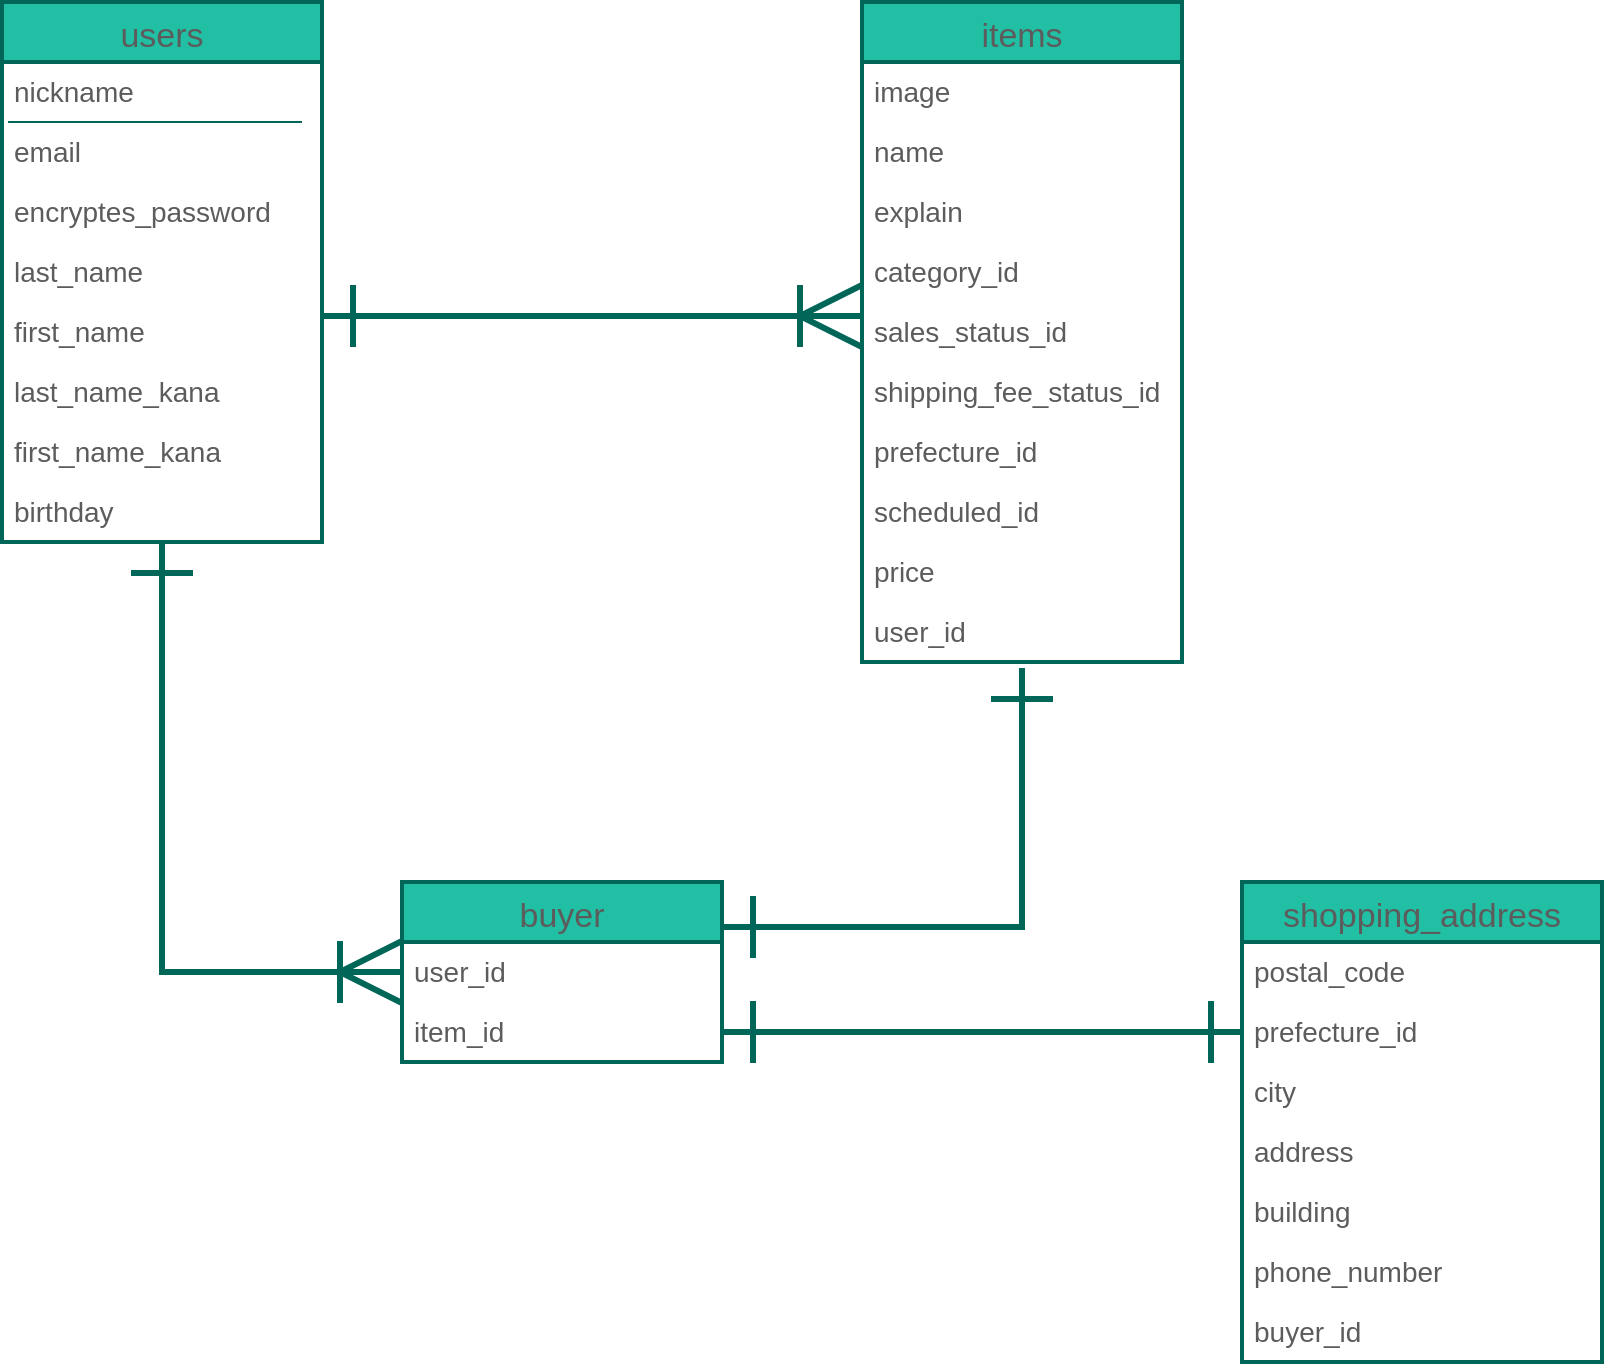 <mxfile version="13.6.5">
    <diagram id="hnDMa7rL5B8g81dS-eJc" name="ページ1">
        <mxGraphModel dx="1926" dy="1933" grid="1" gridSize="10" guides="1" tooltips="1" connect="1" arrows="1" fold="1" page="1" pageScale="1" pageWidth="827" pageHeight="1169" background="#ffffff" math="0" shadow="0">
            <root>
                <mxCell id="0"/>
                <mxCell id="1" parent="0"/>
                <mxCell id="81" style="edgeStyle=orthogonalEdgeStyle;rounded=0;orthogonalLoop=1;jettySize=auto;html=1;fontColor=#5C5C5C;endArrow=ERoneToMany;endFill=0;strokeWidth=3;targetPerimeterSpacing=0;endSize=27;fillColor=#21C0A5;strokeColor=#006658;startArrow=ERone;startFill=0;startSize=27;entryX=0;entryY=0.5;entryDx=0;entryDy=0;" edge="1" parent="1" source="5" target="96">
                    <mxGeometry relative="1" as="geometry">
                        <mxPoint x="-310" y="-290" as="targetPoint"/>
                        <Array as="points">
                            <mxPoint x="-480" y="-395"/>
                        </Array>
                    </mxGeometry>
                </mxCell>
                <mxCell id="5" value="users" style="swimlane;fontStyle=0;childLayout=stackLayout;horizontal=1;startSize=30;horizontalStack=0;resizeParent=1;resizeParentMax=0;resizeLast=0;collapsible=1;marginBottom=0;align=center;fontSize=17;strokeColor=#006658;labelBackgroundColor=none;fillColor=#21C0A5;fontColor=#5C5C5C;strokeWidth=2;" vertex="1" parent="1">
                    <mxGeometry x="-560" y="-880" width="160" height="270" as="geometry">
                        <mxRectangle x="-520" y="-440" width="70" height="26" as="alternateBounds"/>
                    </mxGeometry>
                </mxCell>
                <mxCell id="6" value="nickname" style="text;strokeColor=none;fillColor=none;spacingLeft=4;spacingRight=4;overflow=hidden;rotatable=0;points=[[0,0.5],[1,0.5]];portConstraint=eastwest;fontSize=14;fontColor=#5C5C5C;" vertex="1" parent="5">
                    <mxGeometry y="30" width="160" height="30" as="geometry"/>
                </mxCell>
                <mxCell id="70" value="" style="endArrow=none;html=1;rounded=0;fontColor=#5C5C5C;exitX=0.019;exitY=0;exitDx=0;exitDy=0;exitPerimeter=0;strokeColor=#006658;" edge="1" parent="5" source="7">
                    <mxGeometry relative="1" as="geometry">
                        <mxPoint x="-10" y="60" as="sourcePoint"/>
                        <mxPoint x="150" y="60" as="targetPoint"/>
                    </mxGeometry>
                </mxCell>
                <mxCell id="7" value="email" style="text;strokeColor=none;fillColor=none;spacingLeft=4;spacingRight=4;overflow=hidden;rotatable=0;points=[[0,0.5],[1,0.5]];portConstraint=eastwest;fontSize=14;fontColor=#5C5C5C;" vertex="1" parent="5">
                    <mxGeometry y="60" width="160" height="30" as="geometry"/>
                </mxCell>
                <mxCell id="8" value="encryptes_password" style="text;strokeColor=none;fillColor=none;spacingLeft=4;spacingRight=4;overflow=hidden;rotatable=0;points=[[0,0.5],[1,0.5]];portConstraint=eastwest;fontSize=14;fontColor=#5C5C5C;" vertex="1" parent="5">
                    <mxGeometry y="90" width="160" height="30" as="geometry"/>
                </mxCell>
                <mxCell id="51" value="last_name" style="text;strokeColor=none;fillColor=none;spacingLeft=4;spacingRight=4;overflow=hidden;rotatable=0;points=[[0,0.5],[1,0.5]];portConstraint=eastwest;fontSize=14;fontColor=#5C5C5C;" vertex="1" parent="5">
                    <mxGeometry y="120" width="160" height="30" as="geometry"/>
                </mxCell>
                <mxCell id="53" value="first_name" style="text;strokeColor=none;fillColor=none;spacingLeft=4;spacingRight=4;overflow=hidden;rotatable=0;points=[[0,0.5],[1,0.5]];portConstraint=eastwest;fontSize=14;fontColor=#5C5C5C;" vertex="1" parent="5">
                    <mxGeometry y="150" width="160" height="30" as="geometry"/>
                </mxCell>
                <mxCell id="54" value="last_name_kana" style="text;strokeColor=none;fillColor=none;spacingLeft=4;spacingRight=4;overflow=hidden;rotatable=0;points=[[0,0.5],[1,0.5]];portConstraint=eastwest;fontSize=14;fontColor=#5C5C5C;" vertex="1" parent="5">
                    <mxGeometry y="180" width="160" height="30" as="geometry"/>
                </mxCell>
                <mxCell id="57" value="first_name_kana" style="text;strokeColor=none;fillColor=none;spacingLeft=4;spacingRight=4;overflow=hidden;rotatable=0;points=[[0,0.5],[1,0.5]];portConstraint=eastwest;fontSize=14;fontColor=#5C5C5C;" vertex="1" parent="5">
                    <mxGeometry y="210" width="160" height="30" as="geometry"/>
                </mxCell>
                <mxCell id="58" value="birthday" style="text;strokeColor=none;fillColor=none;spacingLeft=4;spacingRight=4;overflow=hidden;rotatable=0;points=[[0,0.5],[1,0.5]];portConstraint=eastwest;fontSize=14;fontColor=#5C5C5C;" vertex="1" parent="5">
                    <mxGeometry y="240" width="160" height="30" as="geometry"/>
                </mxCell>
                <mxCell id="82" style="edgeStyle=orthogonalEdgeStyle;rounded=0;orthogonalLoop=1;jettySize=auto;html=1;fontColor=#5C5C5C;endArrow=ERone;endFill=0;strokeWidth=3;targetPerimeterSpacing=0;endSize=27;fillColor=#21C0A5;strokeColor=#006658;entryX=1;entryY=0.25;entryDx=0;entryDy=0;startArrow=ERone;startFill=0;startSize=27;" edge="1" parent="1" target="72">
                    <mxGeometry relative="1" as="geometry">
                        <mxPoint x="-50" y="-547" as="sourcePoint"/>
                        <mxPoint x="-200" y="-390.01" as="targetPoint"/>
                        <Array as="points">
                            <mxPoint x="-50" y="-417"/>
                        </Array>
                    </mxGeometry>
                </mxCell>
                <mxCell id="83" style="edgeStyle=orthogonalEdgeStyle;rounded=0;orthogonalLoop=1;jettySize=auto;html=1;endArrow=ERoneToMany;endFill=0;endSize=27;targetPerimeterSpacing=0;strokeColor=#006658;strokeWidth=3;fontSize=14;fontColor=#5C5C5C;startArrow=ERone;startFill=0;startSize=27;" edge="1" parent="1">
                    <mxGeometry relative="1" as="geometry">
                        <mxPoint x="-400" y="-723" as="sourcePoint"/>
                        <mxPoint x="-130" y="-723" as="targetPoint"/>
                        <Array as="points">
                            <mxPoint x="-340" y="-723"/>
                            <mxPoint x="-340" y="-723"/>
                        </Array>
                    </mxGeometry>
                </mxCell>
                <mxCell id="84" value="shopping_address" style="swimlane;fontStyle=0;childLayout=stackLayout;horizontal=1;startSize=30;horizontalStack=0;resizeParent=1;resizeParentMax=0;resizeLast=0;collapsible=1;marginBottom=0;align=center;fontSize=17;strokeColor=#006658;labelBackgroundColor=none;fillColor=#21C0A5;fontColor=#5C5C5C;strokeWidth=2;labelBorderColor=none;" vertex="1" parent="1">
                    <mxGeometry x="60" y="-440" width="180" height="240" as="geometry">
                        <mxRectangle x="-520" y="-440" width="70" height="26" as="alternateBounds"/>
                    </mxGeometry>
                </mxCell>
                <mxCell id="85" value="postal_code" style="text;strokeColor=none;fillColor=none;spacingLeft=4;spacingRight=4;overflow=hidden;rotatable=0;points=[[0,0.5],[1,0.5]];portConstraint=eastwest;fontSize=14;fontColor=#5C5C5C;" vertex="1" parent="84">
                    <mxGeometry y="30" width="180" height="30" as="geometry"/>
                </mxCell>
                <mxCell id="86" value="prefecture_id" style="text;strokeColor=none;fillColor=none;spacingLeft=4;spacingRight=4;overflow=hidden;rotatable=0;points=[[0,0.5],[1,0.5]];portConstraint=eastwest;fontSize=14;fontColor=#5C5C5C;" vertex="1" parent="84">
                    <mxGeometry y="60" width="180" height="30" as="geometry"/>
                </mxCell>
                <mxCell id="87" value="city" style="text;strokeColor=none;fillColor=none;spacingLeft=4;spacingRight=4;overflow=hidden;rotatable=0;points=[[0,0.5],[1,0.5]];portConstraint=eastwest;fontSize=14;fontColor=#5C5C5C;" vertex="1" parent="84">
                    <mxGeometry y="90" width="180" height="30" as="geometry"/>
                </mxCell>
                <mxCell id="88" value="address" style="text;strokeColor=none;fillColor=none;spacingLeft=4;spacingRight=4;overflow=hidden;rotatable=0;points=[[0,0.5],[1,0.5]];portConstraint=eastwest;fontSize=14;fontColor=#5C5C5C;" vertex="1" parent="84">
                    <mxGeometry y="120" width="180" height="30" as="geometry"/>
                </mxCell>
                <mxCell id="90" value="building" style="text;strokeColor=none;fillColor=none;spacingLeft=4;spacingRight=4;overflow=hidden;rotatable=0;points=[[0,0.5],[1,0.5]];portConstraint=eastwest;fontSize=14;fontColor=#5C5C5C;" vertex="1" parent="84">
                    <mxGeometry y="150" width="180" height="30" as="geometry"/>
                </mxCell>
                <mxCell id="91" value="phone_number" style="text;strokeColor=none;fillColor=none;spacingLeft=4;spacingRight=4;overflow=hidden;rotatable=0;points=[[0,0.5],[1,0.5]];portConstraint=eastwest;fontSize=14;fontColor=#5C5C5C;" vertex="1" parent="84">
                    <mxGeometry y="180" width="180" height="30" as="geometry"/>
                </mxCell>
                <mxCell id="99" value="buyer_id" style="text;strokeColor=none;fillColor=none;spacingLeft=4;spacingRight=4;overflow=hidden;rotatable=0;points=[[0,0.5],[1,0.5]];portConstraint=eastwest;fontSize=14;fontColor=#5C5C5C;" vertex="1" parent="84">
                    <mxGeometry y="210" width="180" height="30" as="geometry"/>
                </mxCell>
                <mxCell id="93" style="rounded=0;orthogonalLoop=1;jettySize=auto;html=1;entryX=0;entryY=0.5;entryDx=0;entryDy=0;endArrow=ERone;endFill=0;endSize=27;targetPerimeterSpacing=0;strokeColor=#006658;strokeWidth=3;fontSize=14;fontColor=#5C5C5C;startArrow=ERone;startFill=0;startSize=27;exitX=1;exitY=0.5;exitDx=0;exitDy=0;" edge="1" parent="1" source="97" target="86">
                    <mxGeometry relative="1" as="geometry">
                        <mxPoint x="-270" y="-380" as="sourcePoint"/>
                        <Array as="points"/>
                    </mxGeometry>
                </mxCell>
                <mxCell id="59" value="items" style="swimlane;fontStyle=0;childLayout=stackLayout;horizontal=1;startSize=30;horizontalStack=0;resizeParent=1;resizeParentMax=0;resizeLast=0;collapsible=1;marginBottom=0;align=center;fontSize=17;strokeColor=#006658;labelBackgroundColor=none;fillColor=#21C0A5;fontColor=#5C5C5C;strokeWidth=2;" vertex="1" parent="1">
                    <mxGeometry x="-130" y="-880" width="160" height="330" as="geometry">
                        <mxRectangle x="-520" y="-440" width="70" height="26" as="alternateBounds"/>
                    </mxGeometry>
                </mxCell>
                <mxCell id="60" value="image" style="text;strokeColor=none;fillColor=none;spacingLeft=4;spacingRight=4;overflow=hidden;rotatable=0;points=[[0,0.5],[1,0.5]];portConstraint=eastwest;fontSize=14;fontColor=#5C5C5C;" vertex="1" parent="59">
                    <mxGeometry y="30" width="160" height="30" as="geometry"/>
                </mxCell>
                <mxCell id="61" value="name" style="text;strokeColor=none;fillColor=none;spacingLeft=4;spacingRight=4;overflow=hidden;rotatable=0;points=[[0,0.5],[1,0.5]];portConstraint=eastwest;fontSize=14;fontColor=#5C5C5C;" vertex="1" parent="59">
                    <mxGeometry y="60" width="160" height="30" as="geometry"/>
                </mxCell>
                <mxCell id="62" value="explain" style="text;strokeColor=none;fillColor=none;spacingLeft=4;spacingRight=4;overflow=hidden;rotatable=0;points=[[0,0.5],[1,0.5]];portConstraint=eastwest;fontSize=14;fontColor=#5C5C5C;" vertex="1" parent="59">
                    <mxGeometry y="90" width="160" height="30" as="geometry"/>
                </mxCell>
                <mxCell id="63" value="category_id" style="text;strokeColor=none;fillColor=none;spacingLeft=4;spacingRight=4;overflow=hidden;rotatable=0;points=[[0,0.5],[1,0.5]];portConstraint=eastwest;fontSize=14;fontColor=#5C5C5C;" vertex="1" parent="59">
                    <mxGeometry y="120" width="160" height="30" as="geometry"/>
                </mxCell>
                <mxCell id="89" value="sales_status_id" style="text;strokeColor=none;fillColor=none;spacingLeft=4;spacingRight=4;overflow=hidden;rotatable=0;points=[[0,0.5],[1,0.5]];portConstraint=eastwest;fontSize=14;fontColor=#5C5C5C;" vertex="1" parent="59">
                    <mxGeometry y="150" width="160" height="30" as="geometry"/>
                </mxCell>
                <mxCell id="64" value="shipping_fee_status_id" style="text;strokeColor=none;fillColor=none;spacingLeft=4;spacingRight=4;overflow=hidden;rotatable=0;points=[[0,0.5],[1,0.5]];portConstraint=eastwest;fontSize=14;fontColor=#5C5C5C;" vertex="1" parent="59">
                    <mxGeometry y="180" width="160" height="30" as="geometry"/>
                </mxCell>
                <mxCell id="65" value="prefecture_id" style="text;strokeColor=none;fillColor=none;spacingLeft=4;spacingRight=4;overflow=hidden;rotatable=0;points=[[0,0.5],[1,0.5]];portConstraint=eastwest;fontSize=14;fontColor=#5C5C5C;" vertex="1" parent="59">
                    <mxGeometry y="210" width="160" height="30" as="geometry"/>
                </mxCell>
                <mxCell id="66" value="scheduled_id" style="text;strokeColor=none;fillColor=none;spacingLeft=4;spacingRight=4;overflow=hidden;rotatable=0;points=[[0,0.5],[1,0.5]];portConstraint=eastwest;fontSize=14;fontColor=#5C5C5C;" vertex="1" parent="59">
                    <mxGeometry y="240" width="160" height="30" as="geometry"/>
                </mxCell>
                <mxCell id="67" value="price" style="text;strokeColor=none;fillColor=none;spacingLeft=4;spacingRight=4;overflow=hidden;rotatable=0;points=[[0,0.5],[1,0.5]];portConstraint=eastwest;fontSize=14;fontColor=#5C5C5C;" vertex="1" parent="59">
                    <mxGeometry y="270" width="160" height="30" as="geometry"/>
                </mxCell>
                <mxCell id="100" value="user_id" style="text;strokeColor=none;fillColor=none;spacingLeft=4;spacingRight=4;overflow=hidden;rotatable=0;points=[[0,0.5],[1,0.5]];portConstraint=eastwest;fontSize=14;fontColor=#5C5C5C;" vertex="1" parent="59">
                    <mxGeometry y="300" width="160" height="30" as="geometry"/>
                </mxCell>
                <mxCell id="72" value="buyer" style="swimlane;fontStyle=0;childLayout=stackLayout;horizontal=1;startSize=30;horizontalStack=0;resizeParent=1;resizeParentMax=0;resizeLast=0;collapsible=1;marginBottom=0;align=center;fontSize=17;strokeColor=#006658;labelBackgroundColor=none;fillColor=#21C0A5;fontColor=#5C5C5C;strokeWidth=2;labelBorderColor=none;" vertex="1" parent="1">
                    <mxGeometry x="-360" y="-440" width="160" height="90" as="geometry">
                        <mxRectangle x="-520" y="-440" width="70" height="26" as="alternateBounds"/>
                    </mxGeometry>
                </mxCell>
                <mxCell id="96" value="user_id" style="text;strokeColor=none;fillColor=none;spacingLeft=4;spacingRight=4;overflow=hidden;rotatable=0;points=[[0,0.5],[1,0.5]];portConstraint=eastwest;fontSize=14;fontColor=#5C5C5C;" vertex="1" parent="72">
                    <mxGeometry y="30" width="160" height="30" as="geometry"/>
                </mxCell>
                <mxCell id="97" value="item_id" style="text;strokeColor=none;fillColor=none;spacingLeft=4;spacingRight=4;overflow=hidden;rotatable=0;points=[[0,0.5],[1,0.5]];portConstraint=eastwest;fontSize=14;fontColor=#5C5C5C;" vertex="1" parent="72">
                    <mxGeometry y="60" width="160" height="30" as="geometry"/>
                </mxCell>
            </root>
        </mxGraphModel>
    </diagram>
</mxfile>